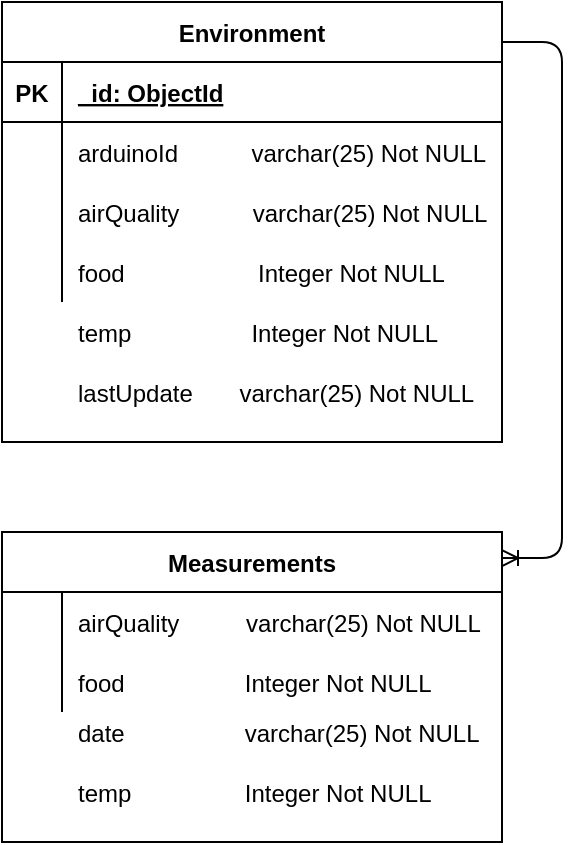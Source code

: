 <mxfile version="14.9.4" type="github">
  <diagram id="HwXfFfDnvef87fIKIueW" name="Page-1">
    <mxGraphModel dx="1422" dy="790" grid="1" gridSize="10" guides="1" tooltips="1" connect="1" arrows="1" fold="1" page="1" pageScale="1" pageWidth="827" pageHeight="1169" math="0" shadow="0">
      <root>
        <mxCell id="0" />
        <mxCell id="1" parent="0" />
        <mxCell id="H1Q3nRSX9AKOqO8gnQJm-1" value="Environment" style="shape=table;startSize=30;container=1;collapsible=1;childLayout=tableLayout;fixedRows=1;rowLines=0;fontStyle=1;align=center;resizeLast=1;" parent="1" vertex="1">
          <mxGeometry x="274" y="230" width="250" height="220" as="geometry" />
        </mxCell>
        <mxCell id="H1Q3nRSX9AKOqO8gnQJm-2" value="" style="shape=partialRectangle;collapsible=0;dropTarget=0;pointerEvents=0;fillColor=none;points=[[0,0.5],[1,0.5]];portConstraint=eastwest;top=0;left=0;right=0;bottom=1;" parent="H1Q3nRSX9AKOqO8gnQJm-1" vertex="1">
          <mxGeometry y="30" width="250" height="30" as="geometry" />
        </mxCell>
        <mxCell id="H1Q3nRSX9AKOqO8gnQJm-3" value="PK" style="shape=partialRectangle;overflow=hidden;connectable=0;fillColor=none;top=0;left=0;bottom=0;right=0;fontStyle=1;" parent="H1Q3nRSX9AKOqO8gnQJm-2" vertex="1">
          <mxGeometry width="30" height="30" as="geometry" />
        </mxCell>
        <mxCell id="H1Q3nRSX9AKOqO8gnQJm-4" value="_id: ObjectId" style="shape=partialRectangle;overflow=hidden;connectable=0;fillColor=none;top=0;left=0;bottom=0;right=0;align=left;spacingLeft=6;fontStyle=5;" parent="H1Q3nRSX9AKOqO8gnQJm-2" vertex="1">
          <mxGeometry x="30" width="220" height="30" as="geometry" />
        </mxCell>
        <mxCell id="H1Q3nRSX9AKOqO8gnQJm-5" value="" style="shape=partialRectangle;collapsible=0;dropTarget=0;pointerEvents=0;fillColor=none;points=[[0,0.5],[1,0.5]];portConstraint=eastwest;top=0;left=0;right=0;bottom=0;" parent="H1Q3nRSX9AKOqO8gnQJm-1" vertex="1">
          <mxGeometry y="60" width="250" height="30" as="geometry" />
        </mxCell>
        <mxCell id="H1Q3nRSX9AKOqO8gnQJm-6" value="" style="shape=partialRectangle;overflow=hidden;connectable=0;fillColor=none;top=0;left=0;bottom=0;right=0;" parent="H1Q3nRSX9AKOqO8gnQJm-5" vertex="1">
          <mxGeometry width="30" height="30" as="geometry" />
        </mxCell>
        <mxCell id="H1Q3nRSX9AKOqO8gnQJm-7" value="arduinoId           varchar(25) Not NULL" style="shape=partialRectangle;overflow=hidden;connectable=0;fillColor=none;top=0;left=0;bottom=0;right=0;align=left;spacingLeft=6;" parent="H1Q3nRSX9AKOqO8gnQJm-5" vertex="1">
          <mxGeometry x="30" width="220" height="30" as="geometry" />
        </mxCell>
        <mxCell id="H1Q3nRSX9AKOqO8gnQJm-8" value="" style="shape=partialRectangle;collapsible=0;dropTarget=0;pointerEvents=0;fillColor=none;points=[[0,0.5],[1,0.5]];portConstraint=eastwest;top=0;left=0;right=0;bottom=0;" parent="H1Q3nRSX9AKOqO8gnQJm-1" vertex="1">
          <mxGeometry y="90" width="250" height="30" as="geometry" />
        </mxCell>
        <mxCell id="H1Q3nRSX9AKOqO8gnQJm-9" value="" style="shape=partialRectangle;overflow=hidden;connectable=0;fillColor=none;top=0;left=0;bottom=0;right=0;" parent="H1Q3nRSX9AKOqO8gnQJm-8" vertex="1">
          <mxGeometry width="30" height="30" as="geometry" />
        </mxCell>
        <mxCell id="H1Q3nRSX9AKOqO8gnQJm-10" value="airQuality           varchar(25) Not NULL" style="shape=partialRectangle;overflow=hidden;connectable=0;fillColor=none;top=0;left=0;bottom=0;right=0;align=left;spacingLeft=6;" parent="H1Q3nRSX9AKOqO8gnQJm-8" vertex="1">
          <mxGeometry x="30" width="220" height="30" as="geometry" />
        </mxCell>
        <mxCell id="H1Q3nRSX9AKOqO8gnQJm-11" value="" style="shape=partialRectangle;collapsible=0;dropTarget=0;pointerEvents=0;fillColor=none;top=0;left=0;bottom=0;right=0;points=[[0,0.5],[1,0.5]];portConstraint=eastwest;" parent="H1Q3nRSX9AKOqO8gnQJm-1" vertex="1">
          <mxGeometry y="120" width="250" height="30" as="geometry" />
        </mxCell>
        <mxCell id="H1Q3nRSX9AKOqO8gnQJm-12" value="" style="shape=partialRectangle;connectable=0;fillColor=none;top=0;left=0;bottom=0;right=0;editable=1;overflow=hidden;" parent="H1Q3nRSX9AKOqO8gnQJm-11" vertex="1">
          <mxGeometry width="30" height="30" as="geometry" />
        </mxCell>
        <mxCell id="H1Q3nRSX9AKOqO8gnQJm-13" value="food                    Integer Not NULL" style="shape=partialRectangle;connectable=0;fillColor=none;top=0;left=0;bottom=0;right=0;align=left;spacingLeft=6;overflow=hidden;" parent="H1Q3nRSX9AKOqO8gnQJm-11" vertex="1">
          <mxGeometry x="30" width="220" height="30" as="geometry" />
        </mxCell>
        <mxCell id="H1Q3nRSX9AKOqO8gnQJm-14" value="temp                  Integer Not NULL" style="shape=partialRectangle;connectable=0;fillColor=none;top=0;left=0;bottom=0;right=0;align=left;spacingLeft=6;overflow=hidden;" parent="1" vertex="1">
          <mxGeometry x="304" y="380" width="220" height="30" as="geometry" />
        </mxCell>
        <mxCell id="H1Q3nRSX9AKOqO8gnQJm-15" value="lastUpdate       varchar(25) Not NULL" style="shape=partialRectangle;connectable=0;fillColor=none;top=0;left=0;bottom=0;right=0;align=left;spacingLeft=6;overflow=hidden;" parent="1" vertex="1">
          <mxGeometry x="304" y="410" width="220" height="30" as="geometry" />
        </mxCell>
        <mxCell id="CRavdcdEXCfSxd5PS6yU-1" value="Measurements" style="shape=table;startSize=30;container=1;collapsible=1;childLayout=tableLayout;fixedRows=1;rowLines=0;fontStyle=1;align=center;resizeLast=1;" parent="1" vertex="1">
          <mxGeometry x="274" y="495" width="250" height="155" as="geometry" />
        </mxCell>
        <mxCell id="CRavdcdEXCfSxd5PS6yU-8" value="" style="shape=partialRectangle;collapsible=0;dropTarget=0;pointerEvents=0;fillColor=none;points=[[0,0.5],[1,0.5]];portConstraint=eastwest;top=0;left=0;right=0;bottom=0;" parent="CRavdcdEXCfSxd5PS6yU-1" vertex="1">
          <mxGeometry y="30" width="250" height="30" as="geometry" />
        </mxCell>
        <mxCell id="CRavdcdEXCfSxd5PS6yU-9" value="" style="shape=partialRectangle;overflow=hidden;connectable=0;fillColor=none;top=0;left=0;bottom=0;right=0;" parent="CRavdcdEXCfSxd5PS6yU-8" vertex="1">
          <mxGeometry width="30" height="30" as="geometry" />
        </mxCell>
        <mxCell id="CRavdcdEXCfSxd5PS6yU-10" value="airQuality          varchar(25) Not NULL" style="shape=partialRectangle;overflow=hidden;connectable=0;fillColor=none;top=0;left=0;bottom=0;right=0;align=left;spacingLeft=6;" parent="CRavdcdEXCfSxd5PS6yU-8" vertex="1">
          <mxGeometry x="30" width="220" height="30" as="geometry" />
        </mxCell>
        <mxCell id="CRavdcdEXCfSxd5PS6yU-11" value="" style="shape=partialRectangle;collapsible=0;dropTarget=0;pointerEvents=0;fillColor=none;top=0;left=0;bottom=0;right=0;points=[[0,0.5],[1,0.5]];portConstraint=eastwest;" parent="CRavdcdEXCfSxd5PS6yU-1" vertex="1">
          <mxGeometry y="60" width="250" height="30" as="geometry" />
        </mxCell>
        <mxCell id="CRavdcdEXCfSxd5PS6yU-12" value="" style="shape=partialRectangle;connectable=0;fillColor=none;top=0;left=0;bottom=0;right=0;editable=1;overflow=hidden;" parent="CRavdcdEXCfSxd5PS6yU-11" vertex="1">
          <mxGeometry width="30" height="30" as="geometry" />
        </mxCell>
        <mxCell id="CRavdcdEXCfSxd5PS6yU-13" value="food                  Integer Not NULL" style="shape=partialRectangle;connectable=0;fillColor=none;top=0;left=0;bottom=0;right=0;align=left;spacingLeft=6;overflow=hidden;" parent="CRavdcdEXCfSxd5PS6yU-11" vertex="1">
          <mxGeometry x="30" width="220" height="30" as="geometry" />
        </mxCell>
        <mxCell id="CRavdcdEXCfSxd5PS6yU-14" value="temp                 Integer Not NULL" style="shape=partialRectangle;connectable=0;fillColor=none;top=0;left=0;bottom=0;right=0;align=left;spacingLeft=6;overflow=hidden;" parent="1" vertex="1">
          <mxGeometry x="304" y="610" width="220" height="30" as="geometry" />
        </mxCell>
        <mxCell id="CRavdcdEXCfSxd5PS6yU-15" value="date                  varchar(25) Not NULL" style="shape=partialRectangle;connectable=0;fillColor=none;top=0;left=0;bottom=0;right=0;align=left;spacingLeft=6;overflow=hidden;" parent="1" vertex="1">
          <mxGeometry x="304" y="580" width="220" height="30" as="geometry" />
        </mxCell>
        <mxCell id="CRavdcdEXCfSxd5PS6yU-18" value="" style="edgeStyle=entityRelationEdgeStyle;fontSize=12;html=1;endArrow=ERoneToMany;entryX=1;entryY=0.084;entryDx=0;entryDy=0;entryPerimeter=0;exitX=1;exitY=0.091;exitDx=0;exitDy=0;exitPerimeter=0;" parent="1" target="CRavdcdEXCfSxd5PS6yU-1" edge="1" source="H1Q3nRSX9AKOqO8gnQJm-1">
          <mxGeometry width="100" height="100" relative="1" as="geometry">
            <mxPoint x="524" y="430" as="sourcePoint" />
            <mxPoint x="604" y="570" as="targetPoint" />
          </mxGeometry>
        </mxCell>
      </root>
    </mxGraphModel>
  </diagram>
</mxfile>
